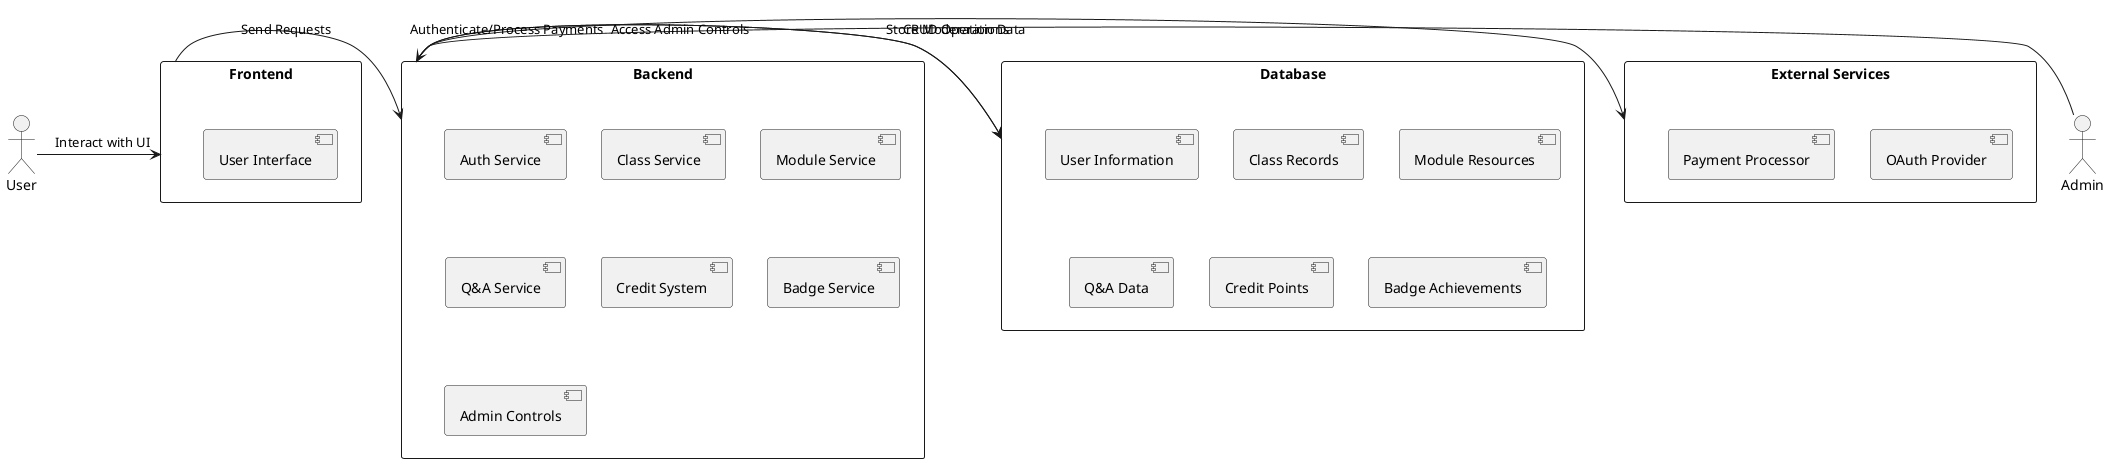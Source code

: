 @startuml data-flow-diagram

actor User
actor Admin

rectangle "Frontend" as FE {
    [User Interface]
}

rectangle "Backend" as BE {
    [Auth Service]
    [Class Service]
    [Module Service]
    [Q&A Service]
    [Credit System]
    [Badge Service]
    [Admin Controls]
}

rectangle "Database" as DB {
    [User Information]
    [Class Records]
    [Module Resources]
    [Q&A Data]
    [Credit Points]
    [Badge Achievements]
}

rectangle "External Services" as EX {
    [OAuth Provider]
    [Payment Processor]
}

User -> FE: Interact with UI
FE -> BE: Send Requests
BE -> DB: CRUD Operations

BE -> EX: Authenticate/Process Payments
Admin -> BE: Access Admin Controls
BE -> DB: Store Moderation Data

@enduml
